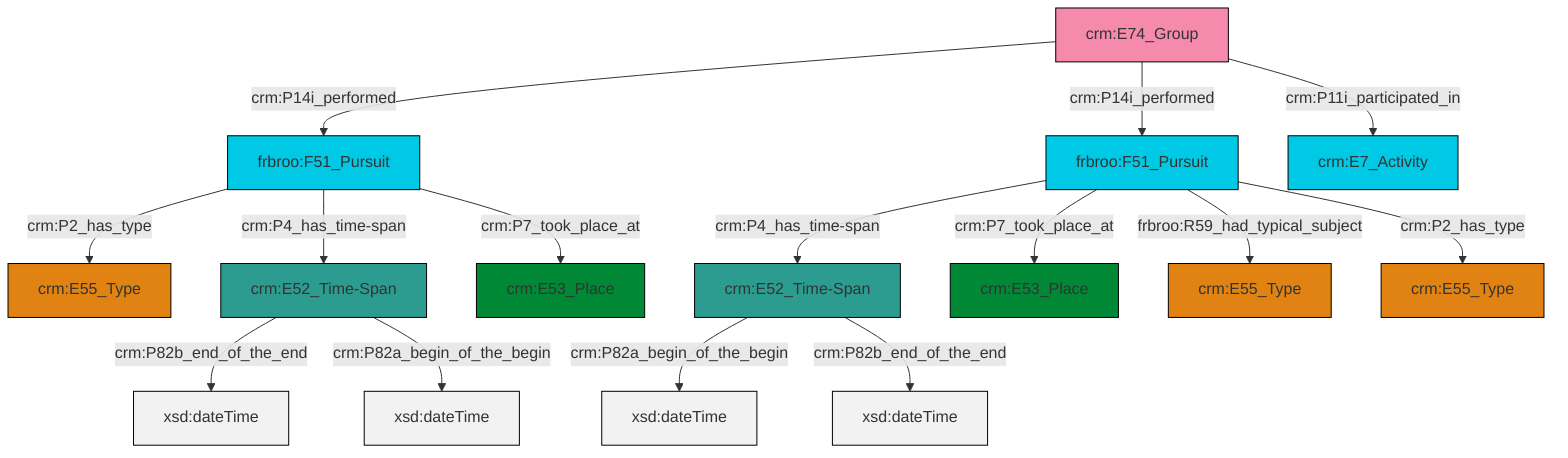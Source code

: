 graph TD
classDef Literal fill:#f2f2f2,stroke:#000000;
classDef CRM_Entity fill:#FFFFFF,stroke:#000000;
classDef Temporal_Entity fill:#00C9E6, stroke:#000000;
classDef Type fill:#E18312, stroke:#000000;
classDef Time-Span fill:#2C9C91, stroke:#000000;
classDef Appellation fill:#FFEB7F, stroke:#000000;
classDef Place fill:#008836, stroke:#000000;
classDef Persistent_Item fill:#B266B2, stroke:#000000;
classDef Conceptual_Object fill:#FFD700, stroke:#000000;
classDef Physical_Thing fill:#D2B48C, stroke:#000000;
classDef Actor fill:#f58aad, stroke:#000000;
classDef PC_Classes fill:#4ce600, stroke:#000000;
classDef Multi fill:#cccccc,stroke:#000000;

2["crm:E52_Time-Span"]:::Time-Span -->|crm:P82b_end_of_the_end| 3[xsd:dateTime]:::Literal
12["crm:E52_Time-Span"]:::Time-Span -->|crm:P82a_begin_of_the_begin| 13[xsd:dateTime]:::Literal
0["crm:E74_Group"]:::Actor -->|crm:P14i_performed| 14["frbroo:F51_Pursuit"]:::Temporal_Entity
0["crm:E74_Group"]:::Actor -->|crm:P14i_performed| 19["frbroo:F51_Pursuit"]:::Temporal_Entity
19["frbroo:F51_Pursuit"]:::Temporal_Entity -->|crm:P4_has_time-span| 12["crm:E52_Time-Span"]:::Time-Span
19["frbroo:F51_Pursuit"]:::Temporal_Entity -->|crm:P7_took_place_at| 6["crm:E53_Place"]:::Place
0["crm:E74_Group"]:::Actor -->|crm:P11i_participated_in| 4["crm:E7_Activity"]:::Temporal_Entity
2["crm:E52_Time-Span"]:::Time-Span -->|crm:P82a_begin_of_the_begin| 25[xsd:dateTime]:::Literal
14["frbroo:F51_Pursuit"]:::Temporal_Entity -->|crm:P2_has_type| 9["crm:E55_Type"]:::Type
19["frbroo:F51_Pursuit"]:::Temporal_Entity -->|frbroo:R59_had_typical_subject| 23["crm:E55_Type"]:::Type
14["frbroo:F51_Pursuit"]:::Temporal_Entity -->|crm:P4_has_time-span| 2["crm:E52_Time-Span"]:::Time-Span
19["frbroo:F51_Pursuit"]:::Temporal_Entity -->|crm:P2_has_type| 15["crm:E55_Type"]:::Type
14["frbroo:F51_Pursuit"]:::Temporal_Entity -->|crm:P7_took_place_at| 17["crm:E53_Place"]:::Place
12["crm:E52_Time-Span"]:::Time-Span -->|crm:P82b_end_of_the_end| 27[xsd:dateTime]:::Literal